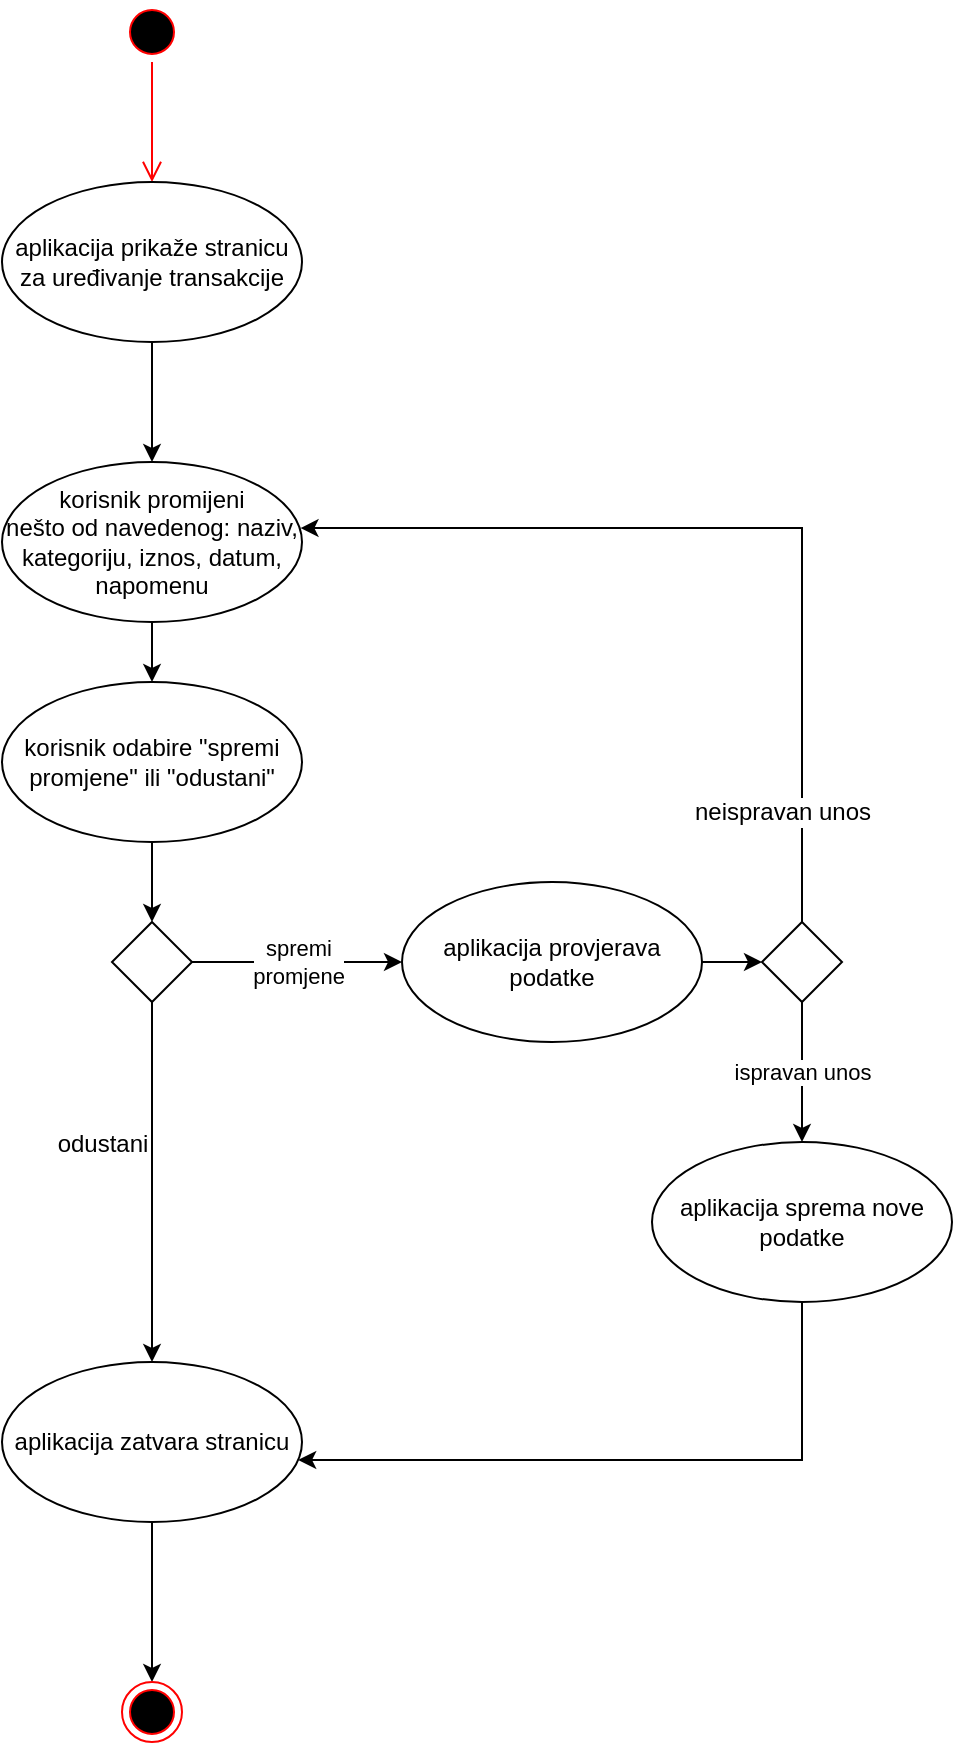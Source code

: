 <mxfile version="12.3.2" type="device" pages="1"><diagram id="rB75ICezKMoNCkmL_30w" name="Page-1"><mxGraphModel dx="1024" dy="592" grid="1" gridSize="10" guides="1" tooltips="1" connect="1" arrows="1" fold="1" page="1" pageScale="1" pageWidth="850" pageHeight="1100" math="0" shadow="0"><root><mxCell id="0"/><mxCell id="1" parent="0"/><mxCell id="aTAkFooOsg_n9yDU30Di-1" value="" style="ellipse;html=1;shape=startState;fillColor=#000000;strokeColor=#ff0000;" parent="1" vertex="1"><mxGeometry x="410" y="30" width="30" height="30" as="geometry"/></mxCell><mxCell id="aTAkFooOsg_n9yDU30Di-2" value="" style="edgeStyle=orthogonalEdgeStyle;html=1;verticalAlign=bottom;endArrow=open;endSize=8;strokeColor=#ff0000;entryX=0.5;entryY=0;entryDx=0;entryDy=0;" parent="1" source="aTAkFooOsg_n9yDU30Di-1" target="aTAkFooOsg_n9yDU30Di-3" edge="1"><mxGeometry relative="1" as="geometry"><mxPoint x="425" y="120" as="targetPoint"/></mxGeometry></mxCell><mxCell id="aTAkFooOsg_n9yDU30Di-6" style="edgeStyle=orthogonalEdgeStyle;rounded=0;orthogonalLoop=1;jettySize=auto;html=1;entryX=0.5;entryY=0;entryDx=0;entryDy=0;" parent="1" source="aTAkFooOsg_n9yDU30Di-3" target="aTAkFooOsg_n9yDU30Di-5" edge="1"><mxGeometry relative="1" as="geometry"/></mxCell><mxCell id="aTAkFooOsg_n9yDU30Di-3" value="aplikacija prikaže stranicu za uređivanje transakcije" style="ellipse;whiteSpace=wrap;html=1;" parent="1" vertex="1"><mxGeometry x="350" y="120" width="150" height="80" as="geometry"/></mxCell><mxCell id="aTAkFooOsg_n9yDU30Di-8" style="edgeStyle=orthogonalEdgeStyle;rounded=0;orthogonalLoop=1;jettySize=auto;html=1;exitX=0.5;exitY=1;exitDx=0;exitDy=0;" parent="1" source="aTAkFooOsg_n9yDU30Di-5" target="aTAkFooOsg_n9yDU30Di-7" edge="1"><mxGeometry relative="1" as="geometry"/></mxCell><mxCell id="aTAkFooOsg_n9yDU30Di-5" value="korisnik promijeni &lt;br&gt;nešto od navedenog: naziv, kategoriju, iznos, datum, napomenu" style="ellipse;whiteSpace=wrap;html=1;" parent="1" vertex="1"><mxGeometry x="350" y="260" width="150" height="80" as="geometry"/></mxCell><mxCell id="aTAkFooOsg_n9yDU30Di-10" style="edgeStyle=orthogonalEdgeStyle;rounded=0;orthogonalLoop=1;jettySize=auto;html=1;exitX=0.5;exitY=1;exitDx=0;exitDy=0;" parent="1" source="aTAkFooOsg_n9yDU30Di-7" target="aTAkFooOsg_n9yDU30Di-9" edge="1"><mxGeometry relative="1" as="geometry"/></mxCell><mxCell id="aTAkFooOsg_n9yDU30Di-7" value="korisnik odabire &quot;spremi promjene&quot; ili &quot;odustani&quot;" style="ellipse;whiteSpace=wrap;html=1;" parent="1" vertex="1"><mxGeometry x="350" y="370" width="150" height="80" as="geometry"/></mxCell><mxCell id="aTAkFooOsg_n9yDU30Di-12" style="edgeStyle=orthogonalEdgeStyle;rounded=0;orthogonalLoop=1;jettySize=auto;html=1;exitX=0.5;exitY=1;exitDx=0;exitDy=0;" parent="1" source="aTAkFooOsg_n9yDU30Di-9" target="aTAkFooOsg_n9yDU30Di-11" edge="1"><mxGeometry relative="1" as="geometry"/></mxCell><mxCell id="aTAkFooOsg_n9yDU30Di-13" value="odustani" style="text;html=1;align=center;verticalAlign=middle;resizable=0;points=[];;labelBackgroundColor=#ffffff;" parent="aTAkFooOsg_n9yDU30Di-12" vertex="1" connectable="0"><mxGeometry x="-0.229" relative="1" as="geometry"><mxPoint x="-25" y="1" as="offset"/></mxGeometry></mxCell><mxCell id="aTAkFooOsg_n9yDU30Di-15" value="spremi&lt;br&gt;promjene" style="edgeStyle=orthogonalEdgeStyle;rounded=0;orthogonalLoop=1;jettySize=auto;html=1;exitX=1;exitY=0.5;exitDx=0;exitDy=0;entryX=0;entryY=0.5;entryDx=0;entryDy=0;" parent="1" source="aTAkFooOsg_n9yDU30Di-9" target="aTAkFooOsg_n9yDU30Di-14" edge="1"><mxGeometry relative="1" as="geometry"/></mxCell><mxCell id="aTAkFooOsg_n9yDU30Di-9" value="" style="rhombus;whiteSpace=wrap;html=1;" parent="1" vertex="1"><mxGeometry x="405" y="490" width="40" height="40" as="geometry"/></mxCell><mxCell id="aTAkFooOsg_n9yDU30Di-27" style="edgeStyle=orthogonalEdgeStyle;rounded=0;orthogonalLoop=1;jettySize=auto;html=1;exitX=0.5;exitY=1;exitDx=0;exitDy=0;" parent="1" source="aTAkFooOsg_n9yDU30Di-11" target="aTAkFooOsg_n9yDU30Di-26" edge="1"><mxGeometry relative="1" as="geometry"/></mxCell><mxCell id="aTAkFooOsg_n9yDU30Di-11" value="aplikacija zatvara stranicu" style="ellipse;whiteSpace=wrap;html=1;" parent="1" vertex="1"><mxGeometry x="350" y="710" width="150" height="80" as="geometry"/></mxCell><mxCell id="aTAkFooOsg_n9yDU30Di-17" style="edgeStyle=orthogonalEdgeStyle;rounded=0;orthogonalLoop=1;jettySize=auto;html=1;exitX=1;exitY=0.5;exitDx=0;exitDy=0;entryX=0;entryY=0.5;entryDx=0;entryDy=0;" parent="1" source="aTAkFooOsg_n9yDU30Di-14" target="aTAkFooOsg_n9yDU30Di-16" edge="1"><mxGeometry relative="1" as="geometry"/></mxCell><mxCell id="aTAkFooOsg_n9yDU30Di-14" value="aplikacija provjerava podatke" style="ellipse;whiteSpace=wrap;html=1;" parent="1" vertex="1"><mxGeometry x="550" y="470" width="150" height="80" as="geometry"/></mxCell><mxCell id="aTAkFooOsg_n9yDU30Di-18" value="ispravan unos" style="edgeStyle=orthogonalEdgeStyle;rounded=0;orthogonalLoop=1;jettySize=auto;html=1;exitX=0.5;exitY=1;exitDx=0;exitDy=0;entryX=0.5;entryY=0;entryDx=0;entryDy=0;" parent="1" source="aTAkFooOsg_n9yDU30Di-16" target="aTAkFooOsg_n9yDU30Di-20" edge="1"><mxGeometry relative="1" as="geometry"><mxPoint x="750" y="640" as="targetPoint"/></mxGeometry></mxCell><mxCell id="aTAkFooOsg_n9yDU30Di-22" style="edgeStyle=orthogonalEdgeStyle;rounded=0;orthogonalLoop=1;jettySize=auto;html=1;exitX=0.5;exitY=0;exitDx=0;exitDy=0;entryX=0.995;entryY=0.413;entryDx=0;entryDy=0;entryPerimeter=0;" parent="1" source="aTAkFooOsg_n9yDU30Di-16" target="aTAkFooOsg_n9yDU30Di-5" edge="1"><mxGeometry relative="1" as="geometry"/></mxCell><mxCell id="aTAkFooOsg_n9yDU30Di-23" value="neispravan unos" style="text;html=1;align=center;verticalAlign=middle;resizable=0;points=[];;labelBackgroundColor=#ffffff;" parent="aTAkFooOsg_n9yDU30Di-22" vertex="1" connectable="0"><mxGeometry x="-0.203" y="-3" relative="1" as="geometry"><mxPoint x="-13" y="123" as="offset"/></mxGeometry></mxCell><mxCell id="aTAkFooOsg_n9yDU30Di-16" value="" style="rhombus;whiteSpace=wrap;html=1;" parent="1" vertex="1"><mxGeometry x="730" y="490" width="40" height="40" as="geometry"/></mxCell><mxCell id="aTAkFooOsg_n9yDU30Di-21" style="edgeStyle=orthogonalEdgeStyle;rounded=0;orthogonalLoop=1;jettySize=auto;html=1;exitX=0.5;exitY=1;exitDx=0;exitDy=0;" parent="1" source="aTAkFooOsg_n9yDU30Di-20" target="aTAkFooOsg_n9yDU30Di-11" edge="1"><mxGeometry relative="1" as="geometry"><Array as="points"><mxPoint x="750" y="759"/></Array></mxGeometry></mxCell><mxCell id="aTAkFooOsg_n9yDU30Di-20" value="aplikacija sprema nove podatke" style="ellipse;whiteSpace=wrap;html=1;" parent="1" vertex="1"><mxGeometry x="675" y="600" width="150" height="80" as="geometry"/></mxCell><mxCell id="aTAkFooOsg_n9yDU30Di-26" value="" style="ellipse;html=1;shape=endState;fillColor=#000000;strokeColor=#ff0000;" parent="1" vertex="1"><mxGeometry x="410" y="870" width="30" height="30" as="geometry"/></mxCell></root></mxGraphModel></diagram></mxfile>